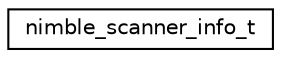 digraph "Graphical Class Hierarchy"
{
 // LATEX_PDF_SIZE
  edge [fontname="Helvetica",fontsize="10",labelfontname="Helvetica",labelfontsize="10"];
  node [fontname="Helvetica",fontsize="10",shape=record];
  rankdir="LR";
  Node0 [label="nimble_scanner_info_t",height=0.2,width=0.4,color="black", fillcolor="white", style="filled",URL="$structnimble__scanner__info__t.html",tooltip="Additional information about received advertising packets."];
}
